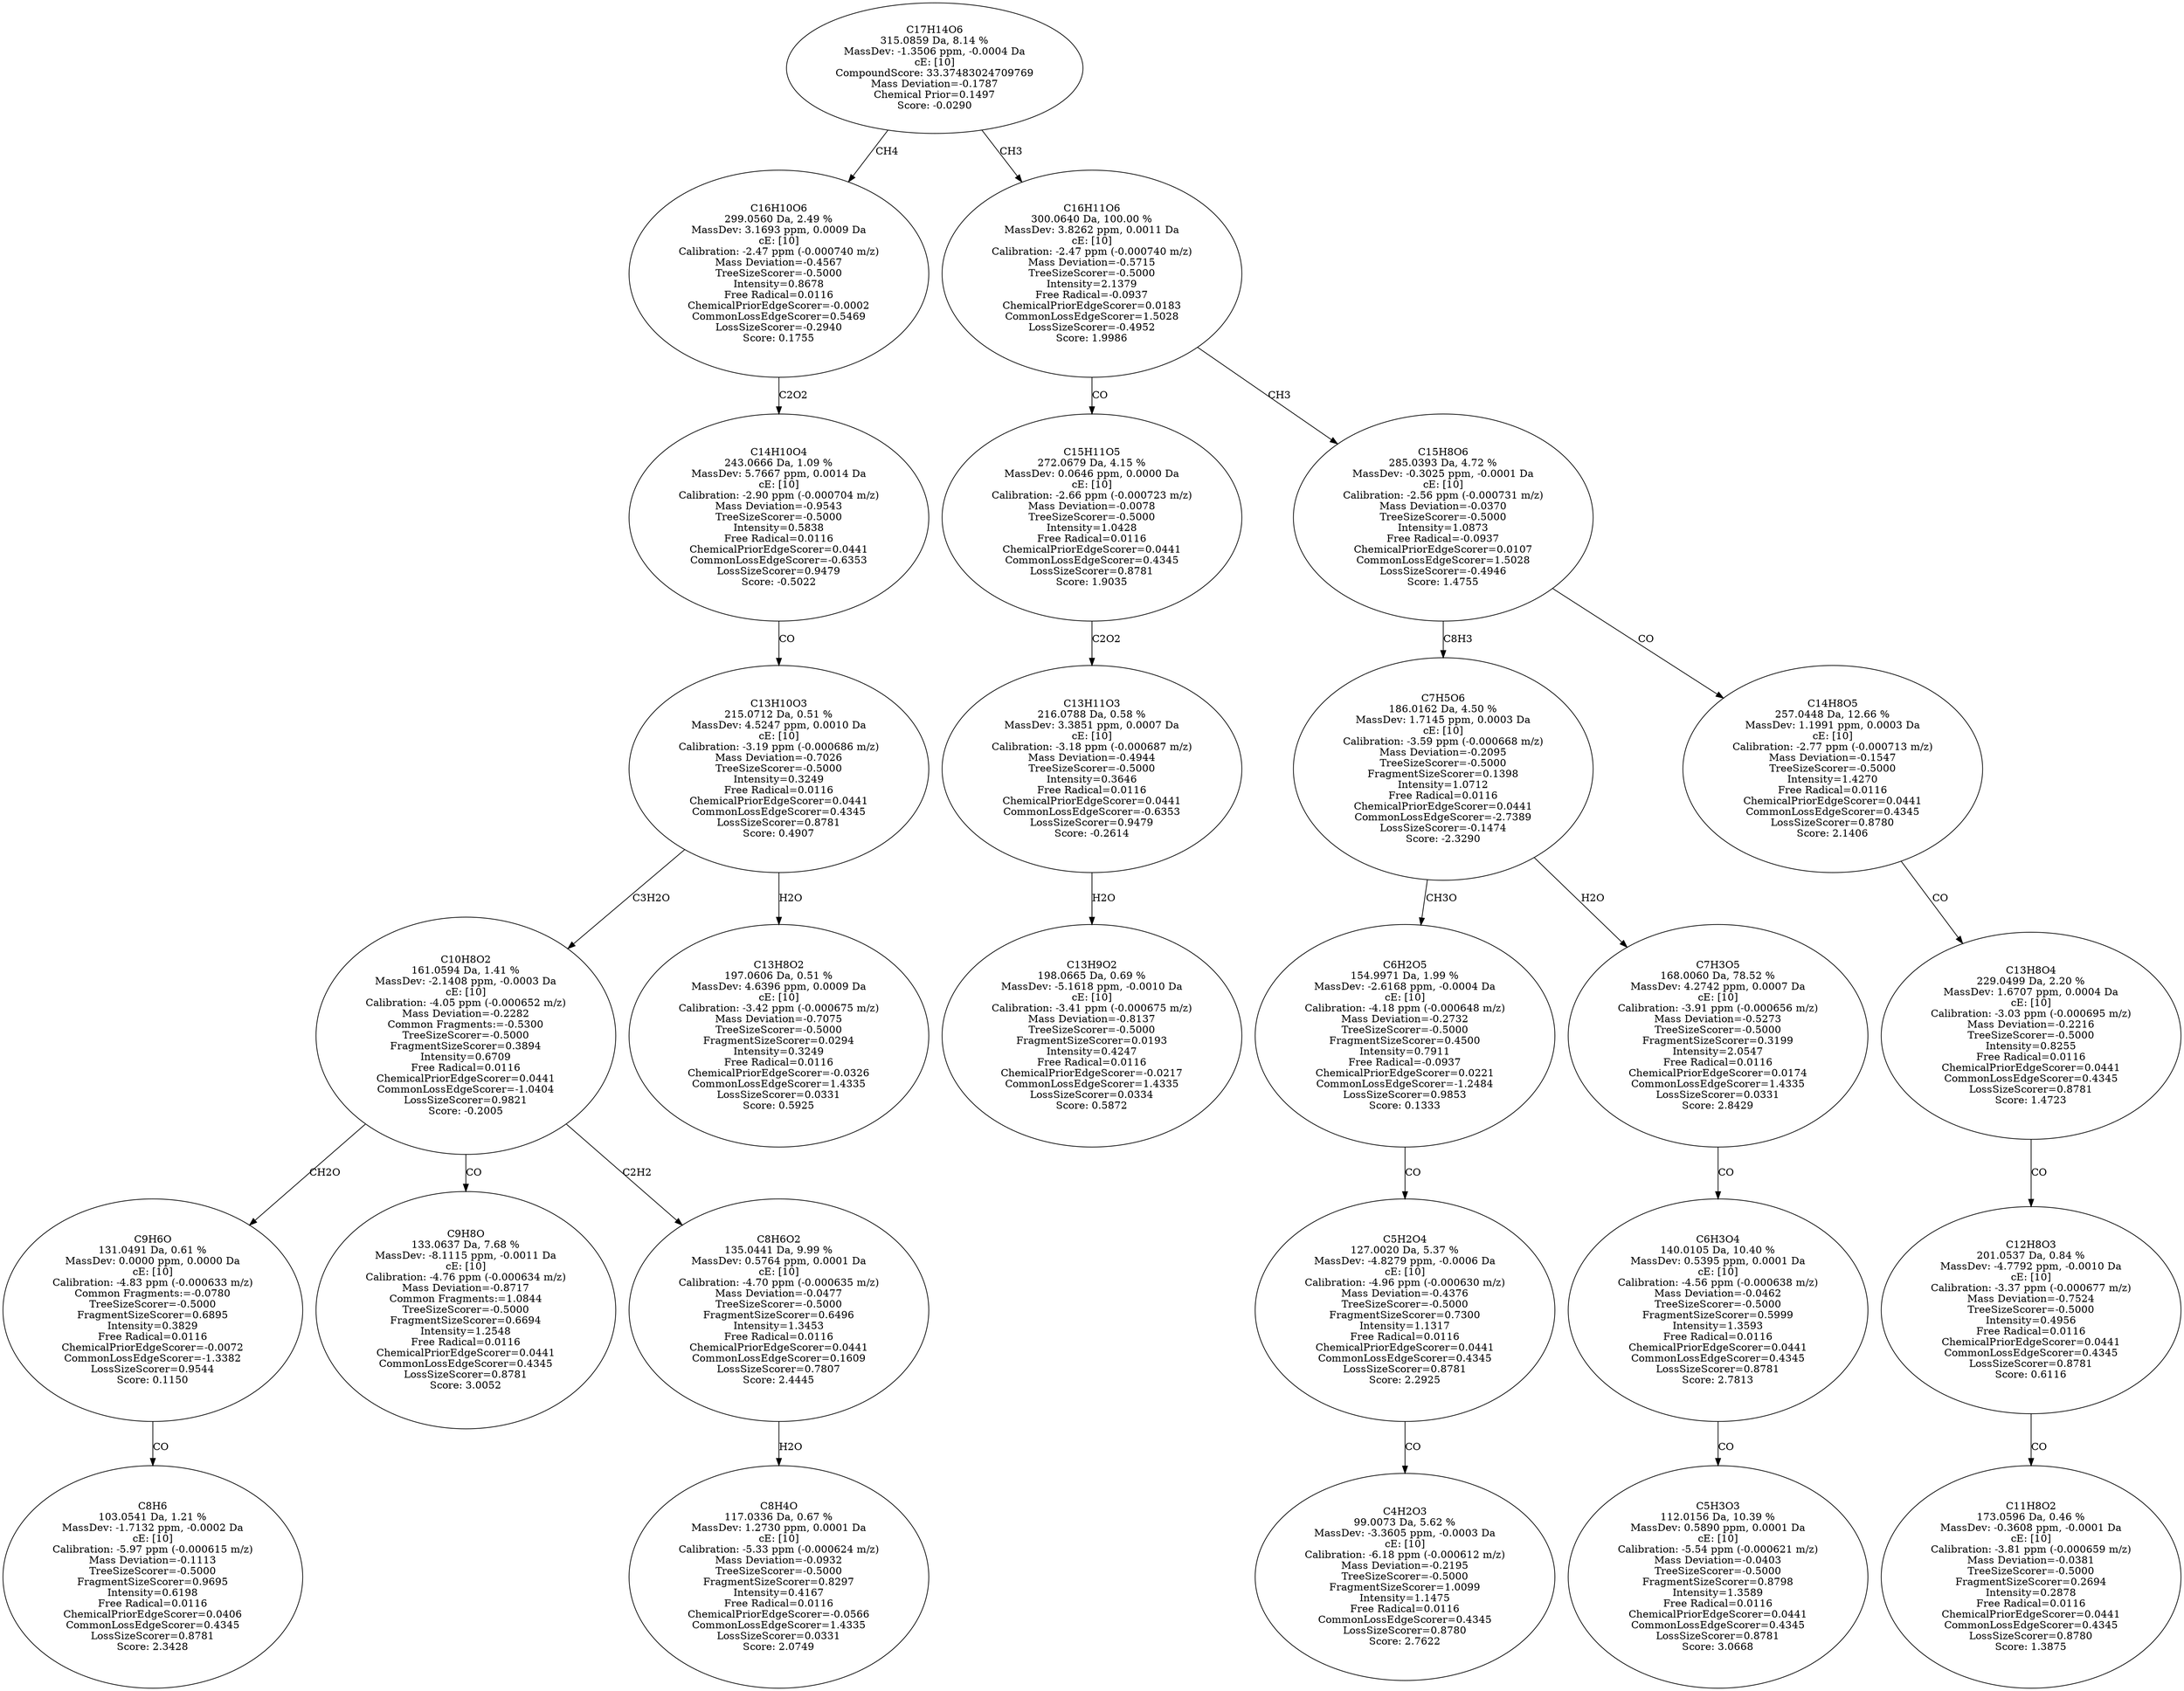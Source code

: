 strict digraph {
v1 [label="C8H6\n103.0541 Da, 1.21 %\nMassDev: -1.7132 ppm, -0.0002 Da\ncE: [10]\nCalibration: -5.97 ppm (-0.000615 m/z)\nMass Deviation=-0.1113\nTreeSizeScorer=-0.5000\nFragmentSizeScorer=0.9695\nIntensity=0.6198\nFree Radical=0.0116\nChemicalPriorEdgeScorer=0.0406\nCommonLossEdgeScorer=0.4345\nLossSizeScorer=0.8781\nScore: 2.3428"];
v2 [label="C9H6O\n131.0491 Da, 0.61 %\nMassDev: 0.0000 ppm, 0.0000 Da\ncE: [10]\nCalibration: -4.83 ppm (-0.000633 m/z)\nCommon Fragments:=-0.0780\nTreeSizeScorer=-0.5000\nFragmentSizeScorer=0.6895\nIntensity=0.3829\nFree Radical=0.0116\nChemicalPriorEdgeScorer=-0.0072\nCommonLossEdgeScorer=-1.3382\nLossSizeScorer=0.9544\nScore: 0.1150"];
v3 [label="C9H8O\n133.0637 Da, 7.68 %\nMassDev: -8.1115 ppm, -0.0011 Da\ncE: [10]\nCalibration: -4.76 ppm (-0.000634 m/z)\nMass Deviation=-0.8717\nCommon Fragments:=1.0844\nTreeSizeScorer=-0.5000\nFragmentSizeScorer=0.6694\nIntensity=1.2548\nFree Radical=0.0116\nChemicalPriorEdgeScorer=0.0441\nCommonLossEdgeScorer=0.4345\nLossSizeScorer=0.8781\nScore: 3.0052"];
v4 [label="C8H4O\n117.0336 Da, 0.67 %\nMassDev: 1.2730 ppm, 0.0001 Da\ncE: [10]\nCalibration: -5.33 ppm (-0.000624 m/z)\nMass Deviation=-0.0932\nTreeSizeScorer=-0.5000\nFragmentSizeScorer=0.8297\nIntensity=0.4167\nFree Radical=0.0116\nChemicalPriorEdgeScorer=-0.0566\nCommonLossEdgeScorer=1.4335\nLossSizeScorer=0.0331\nScore: 2.0749"];
v5 [label="C8H6O2\n135.0441 Da, 9.99 %\nMassDev: 0.5764 ppm, 0.0001 Da\ncE: [10]\nCalibration: -4.70 ppm (-0.000635 m/z)\nMass Deviation=-0.0477\nTreeSizeScorer=-0.5000\nFragmentSizeScorer=0.6496\nIntensity=1.3453\nFree Radical=0.0116\nChemicalPriorEdgeScorer=0.0441\nCommonLossEdgeScorer=0.1609\nLossSizeScorer=0.7807\nScore: 2.4445"];
v6 [label="C10H8O2\n161.0594 Da, 1.41 %\nMassDev: -2.1408 ppm, -0.0003 Da\ncE: [10]\nCalibration: -4.05 ppm (-0.000652 m/z)\nMass Deviation=-0.2282\nCommon Fragments:=-0.5300\nTreeSizeScorer=-0.5000\nFragmentSizeScorer=0.3894\nIntensity=0.6709\nFree Radical=0.0116\nChemicalPriorEdgeScorer=0.0441\nCommonLossEdgeScorer=-1.0404\nLossSizeScorer=0.9821\nScore: -0.2005"];
v7 [label="C13H8O2\n197.0606 Da, 0.51 %\nMassDev: 4.6396 ppm, 0.0009 Da\ncE: [10]\nCalibration: -3.42 ppm (-0.000675 m/z)\nMass Deviation=-0.7075\nTreeSizeScorer=-0.5000\nFragmentSizeScorer=0.0294\nIntensity=0.3249\nFree Radical=0.0116\nChemicalPriorEdgeScorer=-0.0326\nCommonLossEdgeScorer=1.4335\nLossSizeScorer=0.0331\nScore: 0.5925"];
v8 [label="C13H10O3\n215.0712 Da, 0.51 %\nMassDev: 4.5247 ppm, 0.0010 Da\ncE: [10]\nCalibration: -3.19 ppm (-0.000686 m/z)\nMass Deviation=-0.7026\nTreeSizeScorer=-0.5000\nIntensity=0.3249\nFree Radical=0.0116\nChemicalPriorEdgeScorer=0.0441\nCommonLossEdgeScorer=0.4345\nLossSizeScorer=0.8781\nScore: 0.4907"];
v9 [label="C14H10O4\n243.0666 Da, 1.09 %\nMassDev: 5.7667 ppm, 0.0014 Da\ncE: [10]\nCalibration: -2.90 ppm (-0.000704 m/z)\nMass Deviation=-0.9543\nTreeSizeScorer=-0.5000\nIntensity=0.5838\nFree Radical=0.0116\nChemicalPriorEdgeScorer=0.0441\nCommonLossEdgeScorer=-0.6353\nLossSizeScorer=0.9479\nScore: -0.5022"];
v10 [label="C16H10O6\n299.0560 Da, 2.49 %\nMassDev: 3.1693 ppm, 0.0009 Da\ncE: [10]\nCalibration: -2.47 ppm (-0.000740 m/z)\nMass Deviation=-0.4567\nTreeSizeScorer=-0.5000\nIntensity=0.8678\nFree Radical=0.0116\nChemicalPriorEdgeScorer=-0.0002\nCommonLossEdgeScorer=0.5469\nLossSizeScorer=-0.2940\nScore: 0.1755"];
v11 [label="C13H9O2\n198.0665 Da, 0.69 %\nMassDev: -5.1618 ppm, -0.0010 Da\ncE: [10]\nCalibration: -3.41 ppm (-0.000675 m/z)\nMass Deviation=-0.8137\nTreeSizeScorer=-0.5000\nFragmentSizeScorer=0.0193\nIntensity=0.4247\nFree Radical=0.0116\nChemicalPriorEdgeScorer=-0.0217\nCommonLossEdgeScorer=1.4335\nLossSizeScorer=0.0334\nScore: 0.5872"];
v12 [label="C13H11O3\n216.0788 Da, 0.58 %\nMassDev: 3.3851 ppm, 0.0007 Da\ncE: [10]\nCalibration: -3.18 ppm (-0.000687 m/z)\nMass Deviation=-0.4944\nTreeSizeScorer=-0.5000\nIntensity=0.3646\nFree Radical=0.0116\nChemicalPriorEdgeScorer=0.0441\nCommonLossEdgeScorer=-0.6353\nLossSizeScorer=0.9479\nScore: -0.2614"];
v13 [label="C15H11O5\n272.0679 Da, 4.15 %\nMassDev: 0.0646 ppm, 0.0000 Da\ncE: [10]\nCalibration: -2.66 ppm (-0.000723 m/z)\nMass Deviation=-0.0078\nTreeSizeScorer=-0.5000\nIntensity=1.0428\nFree Radical=0.0116\nChemicalPriorEdgeScorer=0.0441\nCommonLossEdgeScorer=0.4345\nLossSizeScorer=0.8781\nScore: 1.9035"];
v14 [label="C4H2O3\n99.0073 Da, 5.62 %\nMassDev: -3.3605 ppm, -0.0003 Da\ncE: [10]\nCalibration: -6.18 ppm (-0.000612 m/z)\nMass Deviation=-0.2195\nTreeSizeScorer=-0.5000\nFragmentSizeScorer=1.0099\nIntensity=1.1475\nFree Radical=0.0116\nCommonLossEdgeScorer=0.4345\nLossSizeScorer=0.8780\nScore: 2.7622"];
v15 [label="C5H2O4\n127.0020 Da, 5.37 %\nMassDev: -4.8279 ppm, -0.0006 Da\ncE: [10]\nCalibration: -4.96 ppm (-0.000630 m/z)\nMass Deviation=-0.4376\nTreeSizeScorer=-0.5000\nFragmentSizeScorer=0.7300\nIntensity=1.1317\nFree Radical=0.0116\nChemicalPriorEdgeScorer=0.0441\nCommonLossEdgeScorer=0.4345\nLossSizeScorer=0.8781\nScore: 2.2925"];
v16 [label="C6H2O5\n154.9971 Da, 1.99 %\nMassDev: -2.6168 ppm, -0.0004 Da\ncE: [10]\nCalibration: -4.18 ppm (-0.000648 m/z)\nMass Deviation=-0.2732\nTreeSizeScorer=-0.5000\nFragmentSizeScorer=0.4500\nIntensity=0.7911\nFree Radical=-0.0937\nChemicalPriorEdgeScorer=0.0221\nCommonLossEdgeScorer=-1.2484\nLossSizeScorer=0.9853\nScore: 0.1333"];
v17 [label="C5H3O3\n112.0156 Da, 10.39 %\nMassDev: 0.5890 ppm, 0.0001 Da\ncE: [10]\nCalibration: -5.54 ppm (-0.000621 m/z)\nMass Deviation=-0.0403\nTreeSizeScorer=-0.5000\nFragmentSizeScorer=0.8798\nIntensity=1.3589\nFree Radical=0.0116\nChemicalPriorEdgeScorer=0.0441\nCommonLossEdgeScorer=0.4345\nLossSizeScorer=0.8781\nScore: 3.0668"];
v18 [label="C6H3O4\n140.0105 Da, 10.40 %\nMassDev: 0.5395 ppm, 0.0001 Da\ncE: [10]\nCalibration: -4.56 ppm (-0.000638 m/z)\nMass Deviation=-0.0462\nTreeSizeScorer=-0.5000\nFragmentSizeScorer=0.5999\nIntensity=1.3593\nFree Radical=0.0116\nChemicalPriorEdgeScorer=0.0441\nCommonLossEdgeScorer=0.4345\nLossSizeScorer=0.8781\nScore: 2.7813"];
v19 [label="C7H3O5\n168.0060 Da, 78.52 %\nMassDev: 4.2742 ppm, 0.0007 Da\ncE: [10]\nCalibration: -3.91 ppm (-0.000656 m/z)\nMass Deviation=-0.5273\nTreeSizeScorer=-0.5000\nFragmentSizeScorer=0.3199\nIntensity=2.0547\nFree Radical=0.0116\nChemicalPriorEdgeScorer=0.0174\nCommonLossEdgeScorer=1.4335\nLossSizeScorer=0.0331\nScore: 2.8429"];
v20 [label="C7H5O6\n186.0162 Da, 4.50 %\nMassDev: 1.7145 ppm, 0.0003 Da\ncE: [10]\nCalibration: -3.59 ppm (-0.000668 m/z)\nMass Deviation=-0.2095\nTreeSizeScorer=-0.5000\nFragmentSizeScorer=0.1398\nIntensity=1.0712\nFree Radical=0.0116\nChemicalPriorEdgeScorer=0.0441\nCommonLossEdgeScorer=-2.7389\nLossSizeScorer=-0.1474\nScore: -2.3290"];
v21 [label="C11H8O2\n173.0596 Da, 0.46 %\nMassDev: -0.3608 ppm, -0.0001 Da\ncE: [10]\nCalibration: -3.81 ppm (-0.000659 m/z)\nMass Deviation=-0.0381\nTreeSizeScorer=-0.5000\nFragmentSizeScorer=0.2694\nIntensity=0.2878\nFree Radical=0.0116\nChemicalPriorEdgeScorer=0.0441\nCommonLossEdgeScorer=0.4345\nLossSizeScorer=0.8780\nScore: 1.3875"];
v22 [label="C12H8O3\n201.0537 Da, 0.84 %\nMassDev: -4.7792 ppm, -0.0010 Da\ncE: [10]\nCalibration: -3.37 ppm (-0.000677 m/z)\nMass Deviation=-0.7524\nTreeSizeScorer=-0.5000\nIntensity=0.4956\nFree Radical=0.0116\nChemicalPriorEdgeScorer=0.0441\nCommonLossEdgeScorer=0.4345\nLossSizeScorer=0.8781\nScore: 0.6116"];
v23 [label="C13H8O4\n229.0499 Da, 2.20 %\nMassDev: 1.6707 ppm, 0.0004 Da\ncE: [10]\nCalibration: -3.03 ppm (-0.000695 m/z)\nMass Deviation=-0.2216\nTreeSizeScorer=-0.5000\nIntensity=0.8255\nFree Radical=0.0116\nChemicalPriorEdgeScorer=0.0441\nCommonLossEdgeScorer=0.4345\nLossSizeScorer=0.8781\nScore: 1.4723"];
v24 [label="C14H8O5\n257.0448 Da, 12.66 %\nMassDev: 1.1991 ppm, 0.0003 Da\ncE: [10]\nCalibration: -2.77 ppm (-0.000713 m/z)\nMass Deviation=-0.1547\nTreeSizeScorer=-0.5000\nIntensity=1.4270\nFree Radical=0.0116\nChemicalPriorEdgeScorer=0.0441\nCommonLossEdgeScorer=0.4345\nLossSizeScorer=0.8780\nScore: 2.1406"];
v25 [label="C15H8O6\n285.0393 Da, 4.72 %\nMassDev: -0.3025 ppm, -0.0001 Da\ncE: [10]\nCalibration: -2.56 ppm (-0.000731 m/z)\nMass Deviation=-0.0370\nTreeSizeScorer=-0.5000\nIntensity=1.0873\nFree Radical=-0.0937\nChemicalPriorEdgeScorer=0.0107\nCommonLossEdgeScorer=1.5028\nLossSizeScorer=-0.4946\nScore: 1.4755"];
v26 [label="C16H11O6\n300.0640 Da, 100.00 %\nMassDev: 3.8262 ppm, 0.0011 Da\ncE: [10]\nCalibration: -2.47 ppm (-0.000740 m/z)\nMass Deviation=-0.5715\nTreeSizeScorer=-0.5000\nIntensity=2.1379\nFree Radical=-0.0937\nChemicalPriorEdgeScorer=0.0183\nCommonLossEdgeScorer=1.5028\nLossSizeScorer=-0.4952\nScore: 1.9986"];
v27 [label="C17H14O6\n315.0859 Da, 8.14 %\nMassDev: -1.3506 ppm, -0.0004 Da\ncE: [10]\nCompoundScore: 33.37483024709769\nMass Deviation=-0.1787\nChemical Prior=0.1497\nScore: -0.0290"];
v2 -> v1 [label="CO"];
v6 -> v2 [label="CH2O"];
v6 -> v3 [label="CO"];
v5 -> v4 [label="H2O"];
v6 -> v5 [label="C2H2"];
v8 -> v6 [label="C3H2O"];
v8 -> v7 [label="H2O"];
v9 -> v8 [label="CO"];
v10 -> v9 [label="C2O2"];
v27 -> v10 [label="CH4"];
v12 -> v11 [label="H2O"];
v13 -> v12 [label="C2O2"];
v26 -> v13 [label="CO"];
v15 -> v14 [label="CO"];
v16 -> v15 [label="CO"];
v20 -> v16 [label="CH3O"];
v18 -> v17 [label="CO"];
v19 -> v18 [label="CO"];
v20 -> v19 [label="H2O"];
v25 -> v20 [label="C8H3"];
v22 -> v21 [label="CO"];
v23 -> v22 [label="CO"];
v24 -> v23 [label="CO"];
v25 -> v24 [label="CO"];
v26 -> v25 [label="CH3"];
v27 -> v26 [label="CH3"];
}